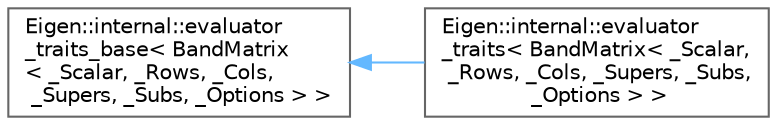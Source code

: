 digraph "Graphical Class Hierarchy"
{
 // LATEX_PDF_SIZE
  bgcolor="transparent";
  edge [fontname=Helvetica,fontsize=10,labelfontname=Helvetica,labelfontsize=10];
  node [fontname=Helvetica,fontsize=10,shape=box,height=0.2,width=0.4];
  rankdir="LR";
  Node0 [id="Node000000",label="Eigen::internal::evaluator\l_traits_base\< BandMatrix\l\< _Scalar, _Rows, _Cols,\l _Supers, _Subs, _Options \> \>",height=0.2,width=0.4,color="grey40", fillcolor="white", style="filled",URL="$structEigen_1_1internal_1_1evaluator__traits__base.html",tooltip=" "];
  Node0 -> Node1 [id="edge831_Node000000_Node000001",dir="back",color="steelblue1",style="solid",tooltip=" "];
  Node1 [id="Node000001",label="Eigen::internal::evaluator\l_traits\< BandMatrix\< _Scalar,\l _Rows, _Cols, _Supers, _Subs,\l _Options \> \>",height=0.2,width=0.4,color="grey40", fillcolor="white", style="filled",URL="$structEigen_1_1internal_1_1evaluator__traits_3_01BandMatrix_3_01__Scalar_00_01__Rows_00_01__Colsf7e442eb3e21c09f1321b9e7937a4c1b.html",tooltip=" "];
}
